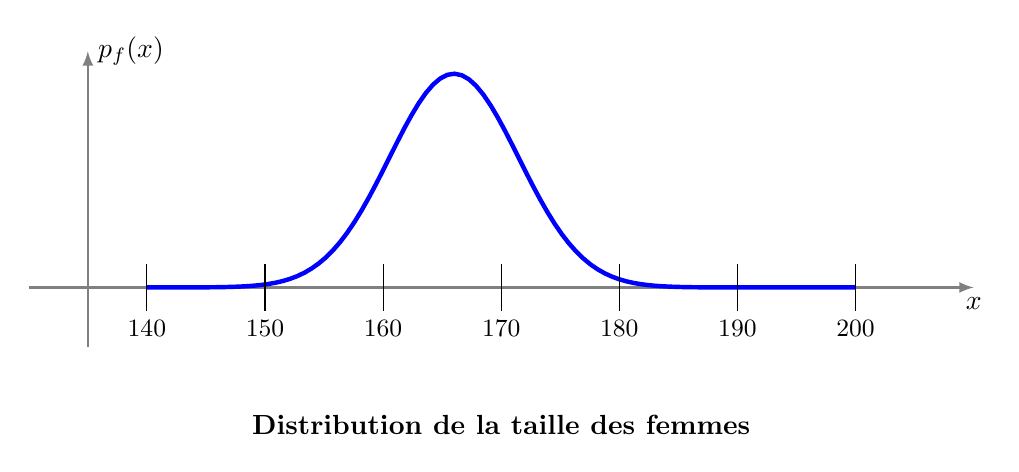 \begin{tikzpicture}[scale=15]

% Fonction
   %\def\fonction{ 1/(sqrt(2*3.14*\sigmadeux)) * exp{-1/2*1/\sigmadeux*(\x-\mu)*(\x-\mu)} };
   \def\fonction{ 0.025* (exp{-0.5*ln(2*pi*\sigmadeux)}) * (exp{-1/2*1/\sigmadeux*(\x-\mymu)*(\x-\mymu)}) };
   
% intervalle
    \def\a{2}; 


% Axes
    \draw[->,>=latex,thick, gray] (1.3,0)--(2.1,0) node[below,black] {$x$};
    \draw[->,>=latex,thick, gray] (1.35,-0.05)--++(0,0.25) node[right,black] {$p_f(x)$};  


% Graphe et aire
%   \fill[black!20] (0,0) -- plot[domain=0:\a] (\x,\fonction) -- (\a,0) -- cycle;
\def\mymu{1.76};
\def\sigmadeux{0.004};
%   \draw[ultra thick, color=red,domain=1.40:2.0,samples=100,variable=\x] plot ( {\x} , {\fonction} );

\def\mymu{1.66};
\def\sigmadeux{0.003};
   \draw[ultra thick, color=blue,domain=1.40:2.0,samples=100,variable=\x] plot ( {\x} , {\fonction} );


% \draw (\mymu,0.2) -- ++(0,-0.4) node[below] {$\mu$};

\node[below] at (1.7,-0.1) {\bf Distribution de la taille des femmes};

% \node[below, inner sep=10pt] at (0.5,0) {\vphantom{$n=10$}};


% % Labels
  \foreach \x in {140,150,...,200}{
  \draw ({\x/100},0.02) -- ({\x/100},-0.02) node[anchor=north] {\small $\x$};
}
  % \draw (1pt,1cm) -- (-1pt,1cm) node[anchor=east] {$1$};
  %\node[below, inner sep=10pt] at (0.5,0) {\vphantom{$n=10$}};

\end{tikzpicture}